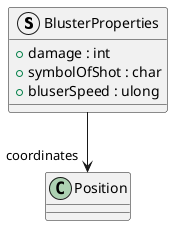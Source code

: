 @startuml
struct BlusterProperties {
    + damage : int
    + symbolOfShot : char
    + bluserSpeed : ulong
}
BlusterProperties --> "coordinates" Position
@enduml
